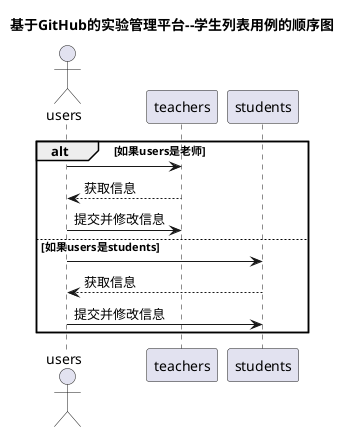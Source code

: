 @startuml
title 基于GitHub的实验管理平台--学生列表用例的顺序图
actor users
alt 如果users是老师
    users -> teachers
	teachers --> users: 获取信息
    users -> teachers: 提交并修改信息
else 如果users是students
    users -> students
    students --> users: 获取信息
    users -> students: 提交并修改信息
end
@enduml
